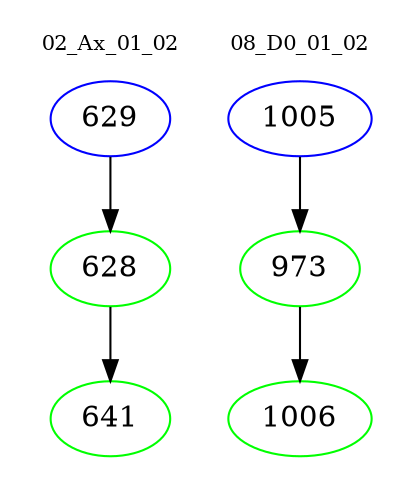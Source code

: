 digraph{
subgraph cluster_0 {
color = white
label = "02_Ax_01_02";
fontsize=10;
T0_629 [label="629", color="blue"]
T0_629 -> T0_628 [color="black"]
T0_628 [label="628", color="green"]
T0_628 -> T0_641 [color="black"]
T0_641 [label="641", color="green"]
}
subgraph cluster_1 {
color = white
label = "08_D0_01_02";
fontsize=10;
T1_1005 [label="1005", color="blue"]
T1_1005 -> T1_973 [color="black"]
T1_973 [label="973", color="green"]
T1_973 -> T1_1006 [color="black"]
T1_1006 [label="1006", color="green"]
}
}
